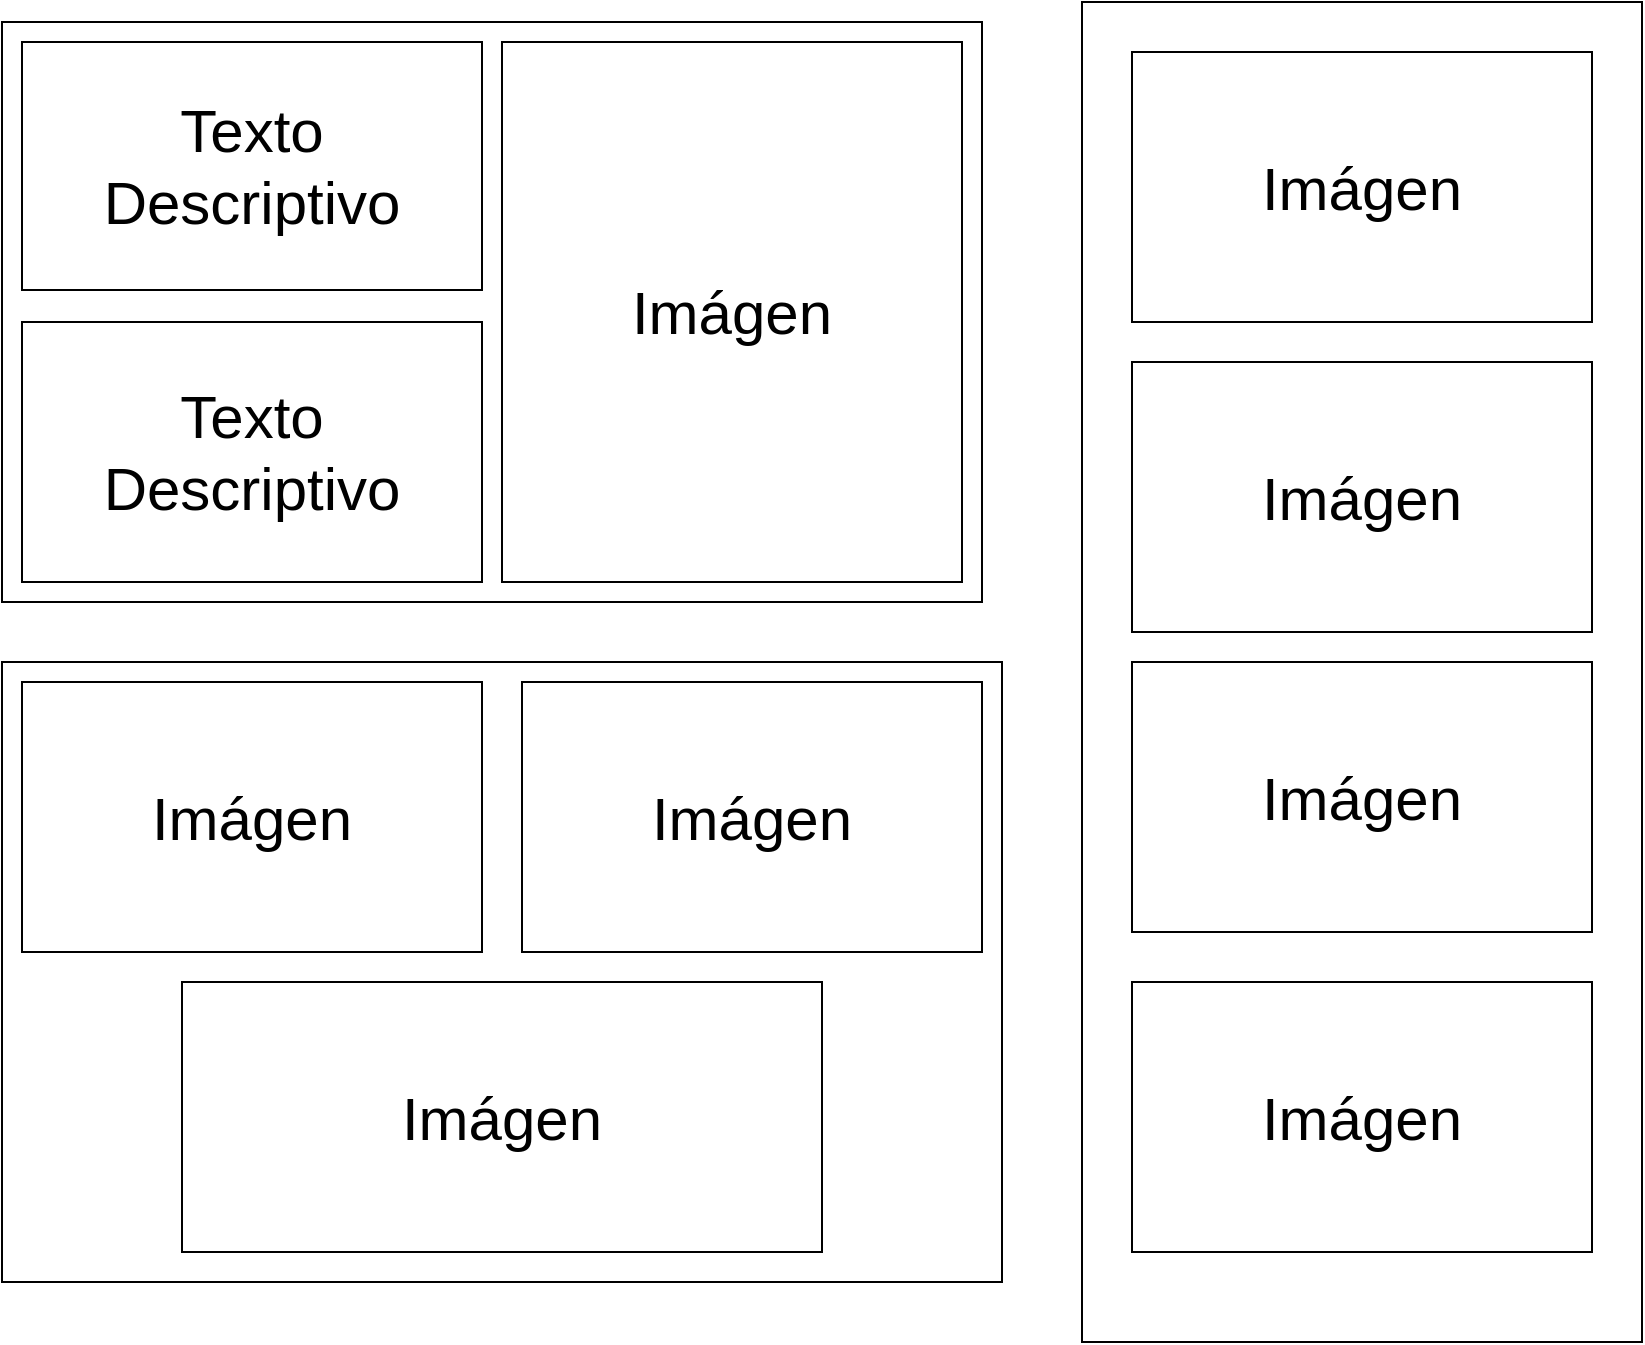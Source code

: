 <mxfile><diagram id="xwuDVqbELHDRNliCMcM-" name="Página-1"><mxGraphModel dx="576" dy="736" grid="1" gridSize="10" guides="1" tooltips="1" connect="1" arrows="1" fold="1" page="1" pageScale="1" pageWidth="827" pageHeight="1169" math="0" shadow="0"><root><mxCell id="0"/><mxCell id="1" parent="0"/><mxCell id="2" value="" style="rounded=0;whiteSpace=wrap;html=1;" parent="1" vertex="1"><mxGeometry x="20" y="200" width="490" height="290" as="geometry"/></mxCell><mxCell id="3" value="&lt;font style=&quot;font-size: 30px;&quot;&gt;Texto Descriptivo&lt;/font&gt;" style="rounded=0;whiteSpace=wrap;html=1;" parent="1" vertex="1"><mxGeometry x="30" y="210" width="230" height="124" as="geometry"/></mxCell><mxCell id="4" value="&lt;span style=&quot;font-size: 30px;&quot;&gt;Imágen&lt;/span&gt;" style="rounded=0;whiteSpace=wrap;html=1;" parent="1" vertex="1"><mxGeometry x="270" y="210" width="230" height="270" as="geometry"/></mxCell><mxCell id="5" value="&lt;font style=&quot;font-size: 30px;&quot;&gt;Texto Descriptivo&lt;/font&gt;" style="rounded=0;whiteSpace=wrap;html=1;" parent="1" vertex="1"><mxGeometry x="30" y="350" width="230" height="130" as="geometry"/></mxCell><mxCell id="6" value="" style="rounded=0;whiteSpace=wrap;html=1;fontSize=30;" parent="1" vertex="1"><mxGeometry x="20" y="520" width="500" height="310" as="geometry"/></mxCell><mxCell id="7" value="&lt;span style=&quot;font-size: 30px;&quot;&gt;Imágen&lt;/span&gt;" style="rounded=0;whiteSpace=wrap;html=1;" parent="1" vertex="1"><mxGeometry x="30" y="530" width="230" height="135" as="geometry"/></mxCell><mxCell id="8" value="&lt;span style=&quot;font-size: 30px;&quot;&gt;Imágen&lt;/span&gt;" style="rounded=0;whiteSpace=wrap;html=1;" parent="1" vertex="1"><mxGeometry x="280" y="530" width="230" height="135" as="geometry"/></mxCell><mxCell id="9" value="&lt;span style=&quot;font-size: 30px;&quot;&gt;Imágen&lt;/span&gt;" style="rounded=0;whiteSpace=wrap;html=1;" parent="1" vertex="1"><mxGeometry x="110" y="680" width="320" height="135" as="geometry"/></mxCell><mxCell id="11" value="" style="rounded=0;whiteSpace=wrap;html=1;fontSize=30;" parent="1" vertex="1"><mxGeometry x="560" y="190" width="280" height="670" as="geometry"/></mxCell><mxCell id="12" value="&lt;span style=&quot;font-size: 30px;&quot;&gt;Imágen&lt;/span&gt;" style="rounded=0;whiteSpace=wrap;html=1;" parent="1" vertex="1"><mxGeometry x="585" y="215" width="230" height="135" as="geometry"/></mxCell><mxCell id="13" value="&lt;span style=&quot;font-size: 30px;&quot;&gt;Imágen&lt;/span&gt;" style="rounded=0;whiteSpace=wrap;html=1;" parent="1" vertex="1"><mxGeometry x="585" y="370" width="230" height="135" as="geometry"/></mxCell><mxCell id="14" value="&lt;span style=&quot;font-size: 30px;&quot;&gt;Imágen&lt;/span&gt;" style="rounded=0;whiteSpace=wrap;html=1;" parent="1" vertex="1"><mxGeometry x="585" y="520" width="230" height="135" as="geometry"/></mxCell><mxCell id="15" value="&lt;span style=&quot;font-size: 30px;&quot;&gt;Imágen&lt;/span&gt;" style="rounded=0;whiteSpace=wrap;html=1;" parent="1" vertex="1"><mxGeometry x="585" y="680" width="230" height="135" as="geometry"/></mxCell></root></mxGraphModel></diagram></mxfile>